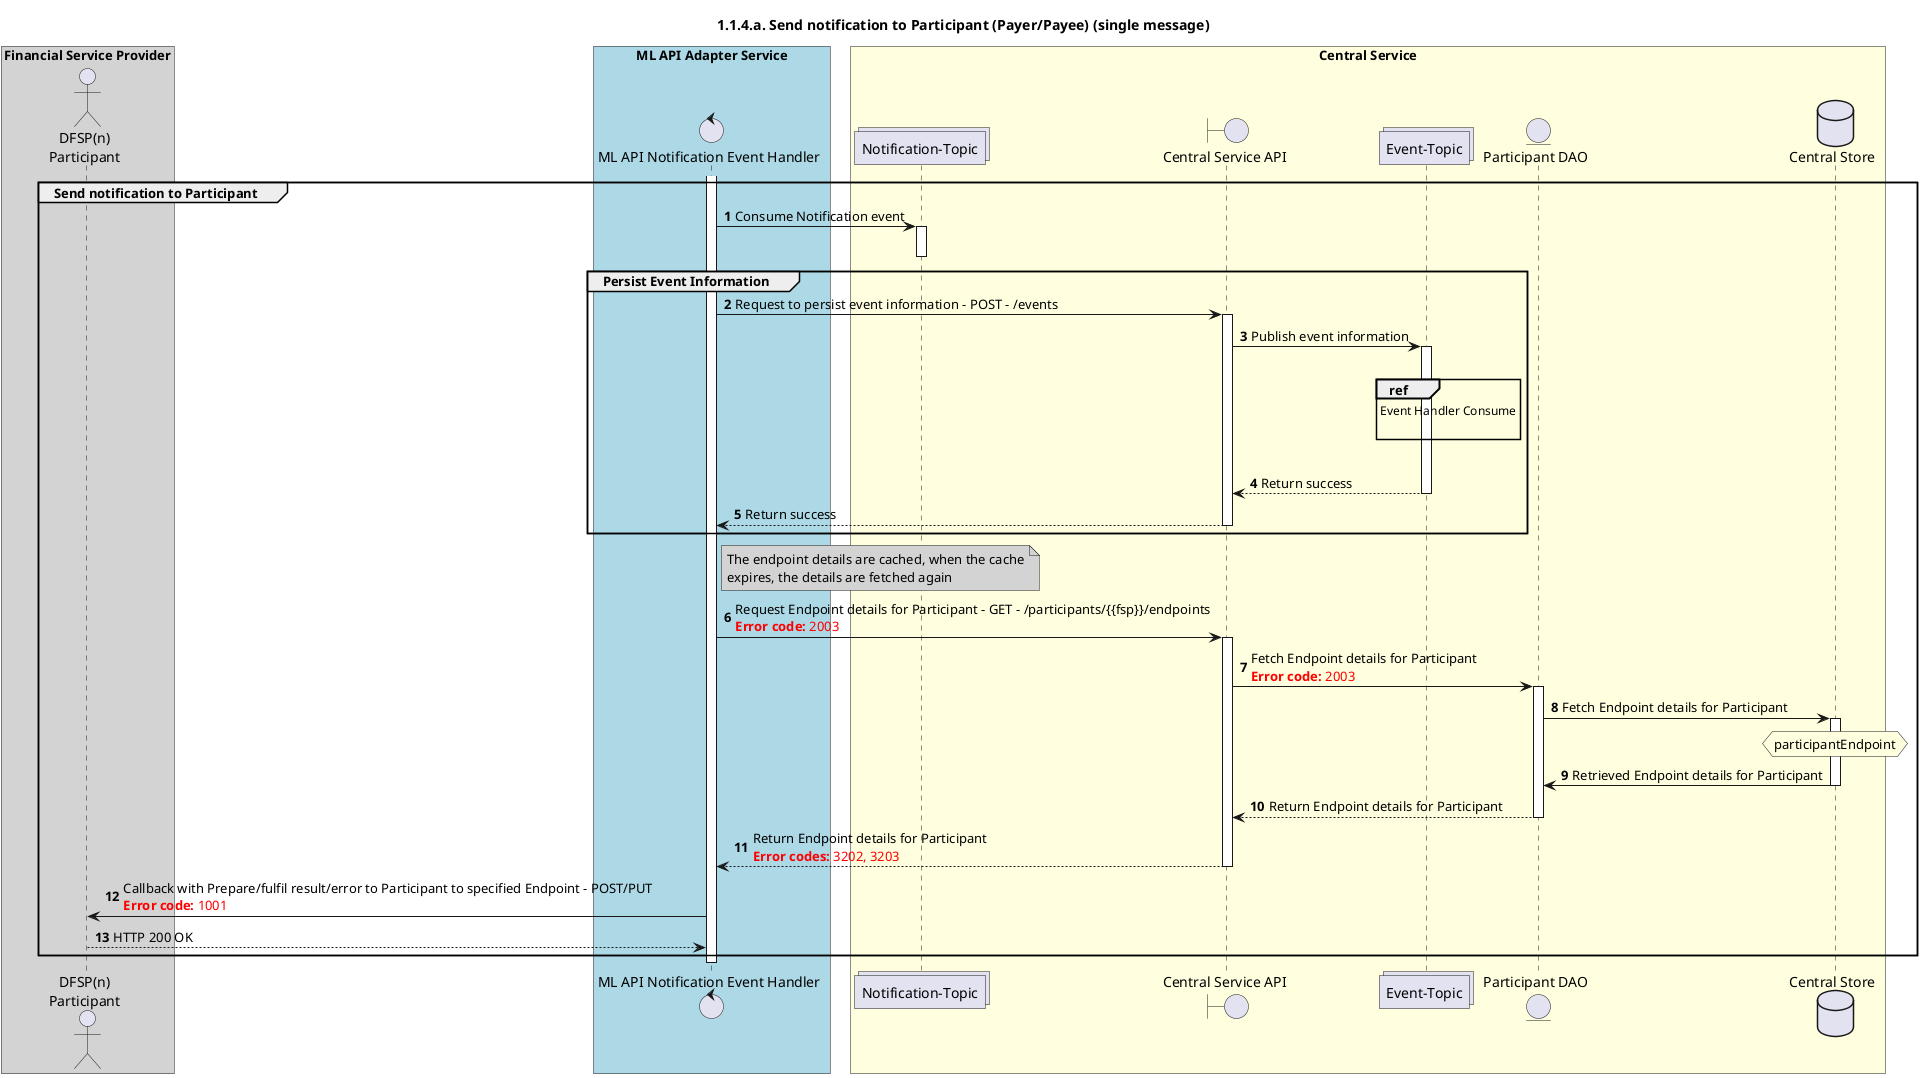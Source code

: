 /'*****
 License
 --------------
 Copyright © 2017 Bill & Melinda Gates Foundation
 The Mojaloop files are made available by the Bill & Melinda Gates Foundation under the Apache License, Version 2.0 (the "License") and you may not use these files except in compliance with the License. You may obtain a copy of the License at
 http://www.apache.org/licenses/LICENSE-2.0
 Unless required by applicable law or agreed to in writing, the Mojaloop files are distributed on an "AS IS" BASIS, WITHOUT WARRANTIES OR CONDITIONS OF ANY KIND, either express or implied. See the License for the specific language governing permissions and limitations under the License.
 Contributors
 --------------
 This is the official list of the Mojaloop project contributors for this file.
 Names of the original copyright holders (individuals or organizations)
 should be listed with a '*' in the first column. People who have
 contributed from an organization can be listed under the organization
 that actually holds the copyright for their contributions (see the
 Gates Foundation organization for an example). Those individuals should have
 their names indented and be marked with a '-'. Email address can be added
 optionally within square brackets <email>.
 * Gates Foundation
 - Name Surname <name.surname@gatesfoundation.com>

 * Georgi Georgiev <georgi.georgiev@modusbox.com>
 * Miguel de Barros <miguel.debarros@modusbox.com>
 * Shashikant Hirugade <shashikant.hirugade@modusbox.com>
 --------------
 ******'/

@startuml
' declate title
title 1.1.4.a. Send notification to Participant (Payer/Payee) (single message)

autonumber

' Actor Keys:
'   boundary - APIs/Interfaces, etc
'   collections - Kafka Topics
'   control - Kafka Consumers
'   entity - Database Access Objects
'   database - Database Persistance Store

' declare actors
actor "DFSP(n)\nParticipant" as DFSP
control "ML API Notification Event Handler" as NOTIFY_HANDLER
boundary "Central Service API" as CSAPI
collections "Notification-Topic" as TOPIC_NOTIFICATIONS
collections "Event-Topic" as TOPIC_EVENTS
entity "Participant DAO" as PARTICIPANT_DAO
database "Central Store" as DB

box "Financial Service Provider" #lightGray
	participant DFSP
end box

box "ML API Adapter Service" #LightBlue
	participant NOTIFY_HANDLER
end box

box "Central Service" #LightYellow
participant TOPIC_NOTIFICATIONS
    participant CSAPI
    participant TOPIC_EVENTS
    participant PARTICIPANT_DAO
    participant DB
end box

' start flow
activate NOTIFY_HANDLER
group Send notification to Participant
    TOPIC_NOTIFICATIONS <- NOTIFY_HANDLER: Consume Notification event
    activate TOPIC_NOTIFICATIONS
    deactivate TOPIC_NOTIFICATIONS

    group Persist Event Information
        NOTIFY_HANDLER -> CSAPI: Request to persist event information - POST - /events
        activate CSAPI
        CSAPI -> TOPIC_EVENTS: Publish event information
        activate TOPIC_EVENTS
        |||
        ref over TOPIC_EVENTS :  Event Handler Consume\n
        |||
        TOPIC_EVENTS --> CSAPI: Return success
        deactivate TOPIC_EVENTS
        CSAPI --> NOTIFY_HANDLER: Return success
        deactivate CSAPI
    end
    note right of NOTIFY_HANDLER #lightgray
        The endpoint details are cached, when the cache
        expires, the details are fetched again
    end note
    NOTIFY_HANDLER -> CSAPI: Request Endpoint details for Participant - GET - /participants/{{fsp}}/endpoints\n<color #FF0000><b>Error code:</b> 2003</color>

    activate CSAPI
    CSAPI -> PARTICIPANT_DAO: Fetch Endpoint details for Participant\n<color #FF0000><b>Error code:</b> 2003</color>
    activate PARTICIPANT_DAO
    PARTICIPANT_DAO -> DB: Fetch Endpoint details for Participant
    activate DB
    hnote over DB #lightyellow
        participantEndpoint
    end note
    DB -> PARTICIPANT_DAO: Retrieved Endpoint details for Participant
    deactivate DB
    PARTICIPANT_DAO --> CSAPI: Return Endpoint details for Participant
    deactivate PARTICIPANT_DAO
    CSAPI --> NOTIFY_HANDLER: Return Endpoint details for Participant\n<color #FF0000><b>Error codes:</b> 3202, 3203</color>
    deactivate CSAPI
    NOTIFY_HANDLER -> DFSP: Callback with Prepare/fulfil result/error to Participant to specified Endpoint - POST/PUT \n<color #FF0000><b>Error code:</b> 1001</color>
    NOTIFY_HANDLER <-- DFSP: HTTP 200 OK 
end
deactivate NOTIFY_HANDLER
@enduml
